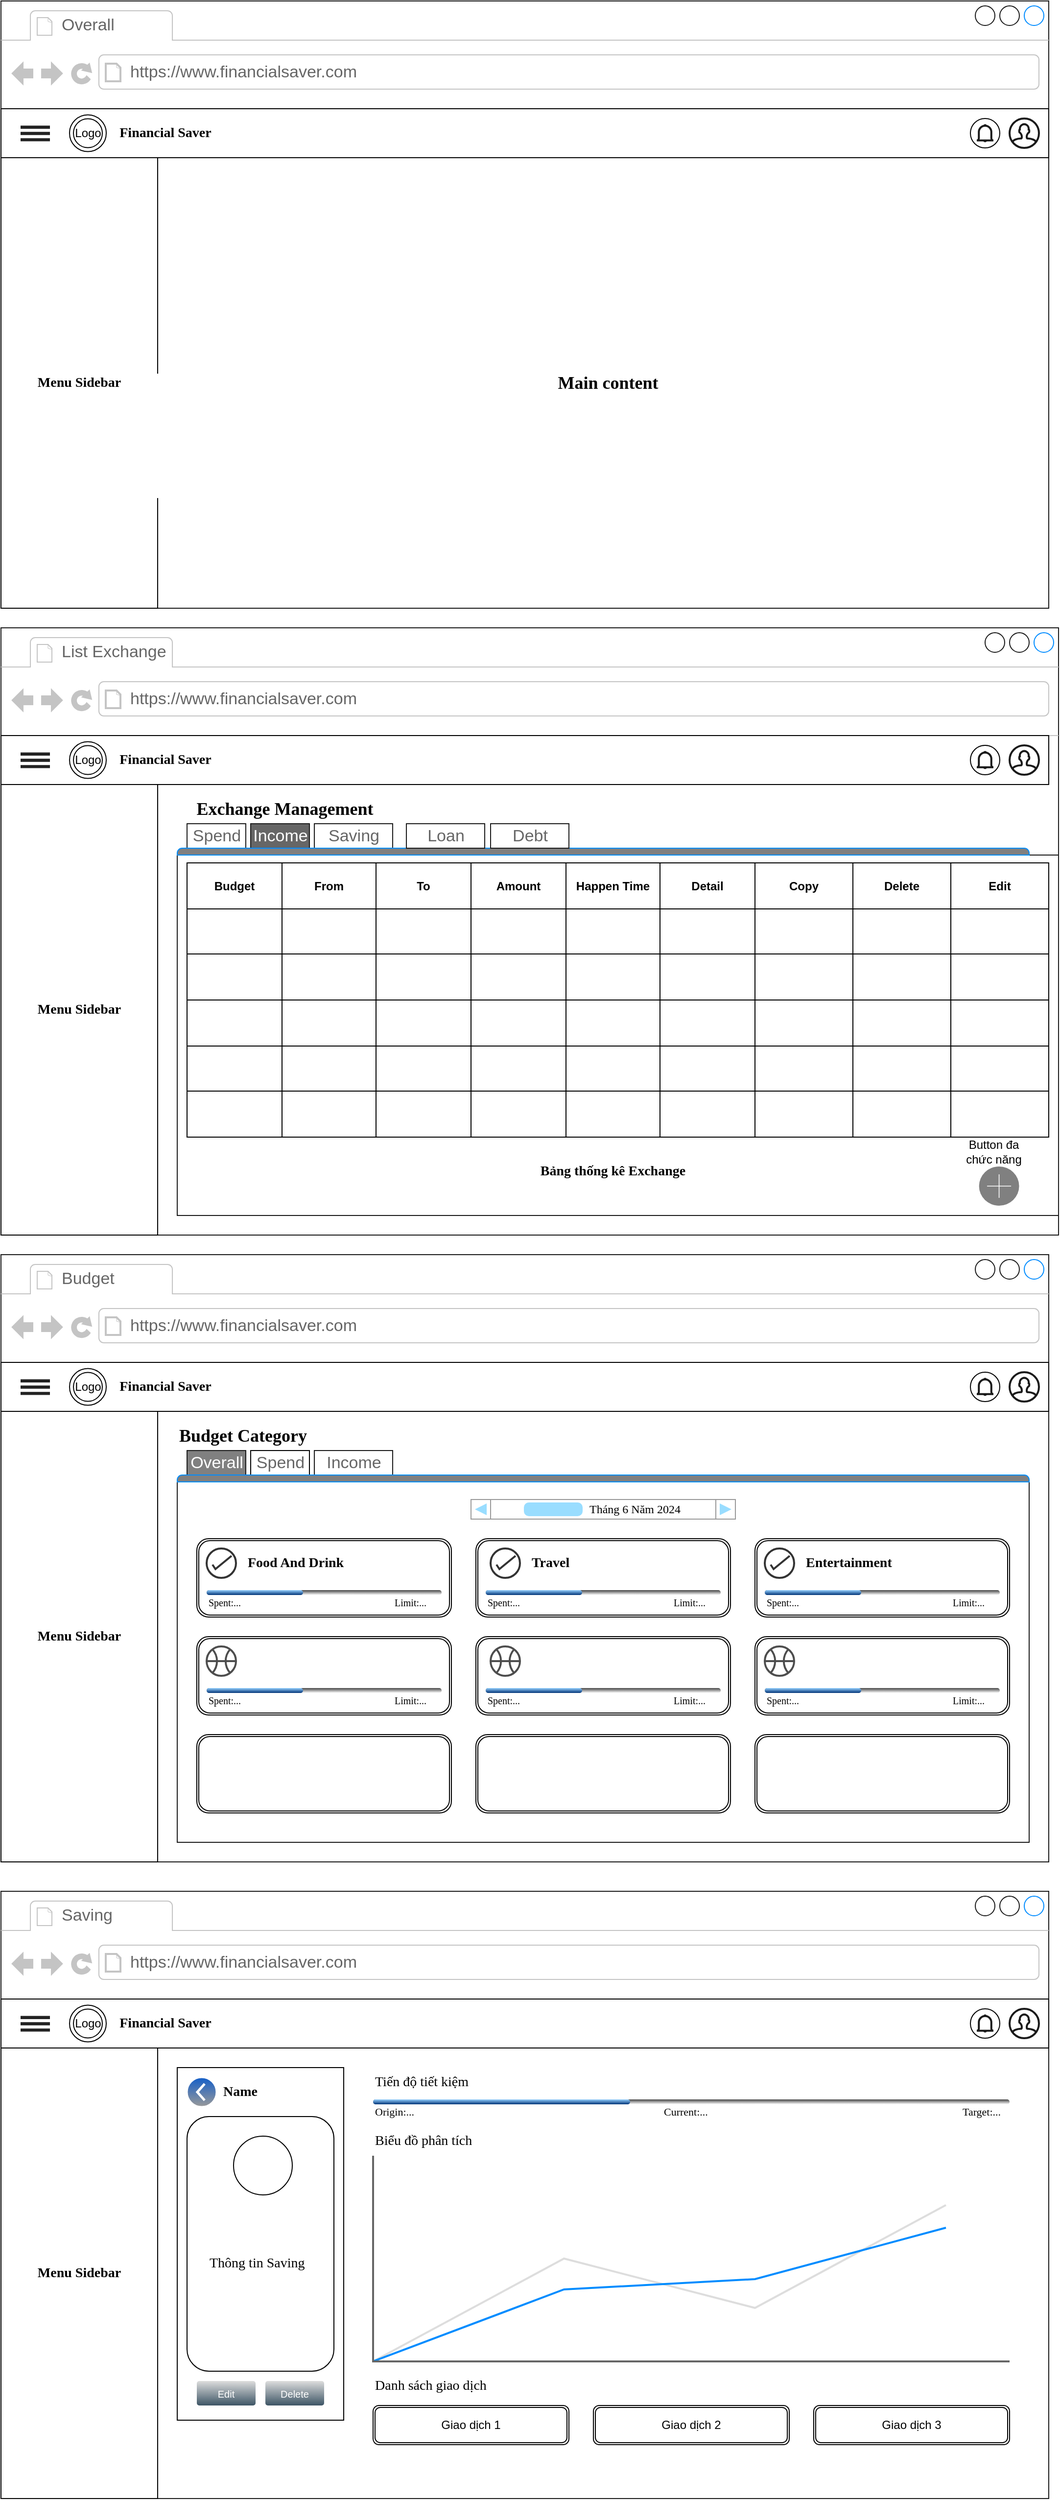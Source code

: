 <mxfile version="24.6.0" type="device">
  <diagram name="Trang-1" id="tHVMkoSW42PBoJkg_GBa">
    <mxGraphModel dx="2068" dy="892" grid="1" gridSize="10" guides="1" tooltips="1" connect="1" arrows="1" fold="1" page="1" pageScale="1" pageWidth="827" pageHeight="1169" math="0" shadow="0">
      <root>
        <mxCell id="0" />
        <mxCell id="1" parent="0" />
        <mxCell id="M-I3FPsPZdNOpzpNkjFR-1" value="" style="strokeWidth=1;shadow=0;dashed=0;align=center;html=1;shape=mxgraph.mockup.containers.browserWindow;rSize=0;strokeColor=#1A1A1A;strokeColor2=#008cff;strokeColor3=#c4c4c4;mainText=,;recursiveResize=0;" vertex="1" parent="1">
          <mxGeometry y="40" width="1070" height="620" as="geometry" />
        </mxCell>
        <mxCell id="M-I3FPsPZdNOpzpNkjFR-2" value="Overall" style="strokeWidth=1;shadow=0;dashed=0;align=center;html=1;shape=mxgraph.mockup.containers.anchor;fontSize=17;fontColor=#666666;align=left;whiteSpace=wrap;" vertex="1" parent="M-I3FPsPZdNOpzpNkjFR-1">
          <mxGeometry x="60" y="12" width="110" height="26" as="geometry" />
        </mxCell>
        <mxCell id="M-I3FPsPZdNOpzpNkjFR-3" value="https://www.financialsaver.com" style="strokeWidth=1;shadow=0;dashed=0;align=center;html=1;shape=mxgraph.mockup.containers.anchor;rSize=0;fontSize=17;fontColor=#666666;align=left;" vertex="1" parent="M-I3FPsPZdNOpzpNkjFR-1">
          <mxGeometry x="130" y="60" width="250" height="26" as="geometry" />
        </mxCell>
        <mxCell id="M-I3FPsPZdNOpzpNkjFR-4" value="" style="rounded=0;whiteSpace=wrap;html=1;" vertex="1" parent="M-I3FPsPZdNOpzpNkjFR-1">
          <mxGeometry y="110" width="1070" height="50" as="geometry" />
        </mxCell>
        <mxCell id="M-I3FPsPZdNOpzpNkjFR-6" value="&lt;font face=&quot;Tahoma&quot; style=&quot;font-size: 14px;&quot;&gt;&lt;b&gt;Menu Sidebar&lt;/b&gt;&lt;/font&gt;" style="rounded=0;whiteSpace=wrap;html=1;" vertex="1" parent="M-I3FPsPZdNOpzpNkjFR-1">
          <mxGeometry y="160" width="160" height="460" as="geometry" />
        </mxCell>
        <mxCell id="M-I3FPsPZdNOpzpNkjFR-10" value="" style="html=1;verticalLabelPosition=bottom;align=center;labelBackgroundColor=#ffffff;verticalAlign=top;strokeWidth=2;strokeColor=#1A1A1A;shadow=0;dashed=0;shape=mxgraph.ios7.icons.user;" vertex="1" parent="M-I3FPsPZdNOpzpNkjFR-1">
          <mxGeometry x="1030" y="120" width="30" height="30" as="geometry" />
        </mxCell>
        <mxCell id="M-I3FPsPZdNOpzpNkjFR-13" value="" style="ellipse;whiteSpace=wrap;html=1;aspect=fixed;" vertex="1" parent="M-I3FPsPZdNOpzpNkjFR-1">
          <mxGeometry x="990" y="120" width="30" height="30" as="geometry" />
        </mxCell>
        <mxCell id="M-I3FPsPZdNOpzpNkjFR-11" value="" style="html=1;verticalLabelPosition=bottom;align=center;labelBackgroundColor=#ffffff;verticalAlign=top;strokeWidth=2;strokeColor=#1A1A1A;shadow=0;dashed=0;shape=mxgraph.ios7.icons.bell;" vertex="1" parent="M-I3FPsPZdNOpzpNkjFR-1">
          <mxGeometry x="996.5" y="126.73" width="17" height="16.55" as="geometry" />
        </mxCell>
        <mxCell id="M-I3FPsPZdNOpzpNkjFR-24" value="&lt;font face=&quot;Tahoma&quot; style=&quot;font-size: 18px;&quot;&gt;&lt;b&gt;Main content&lt;/b&gt;&lt;/font&gt;" style="text;html=1;align=center;verticalAlign=middle;whiteSpace=wrap;rounded=0;" vertex="1" parent="M-I3FPsPZdNOpzpNkjFR-1">
          <mxGeometry x="550" y="375" width="140" height="30" as="geometry" />
        </mxCell>
        <mxCell id="M-I3FPsPZdNOpzpNkjFR-32" value="&lt;font face=&quot;Tahoma&quot; style=&quot;font-size: 14px;&quot;&gt;&lt;b&gt;Financial Saver&lt;/b&gt;&lt;/font&gt;" style="text;html=1;align=center;verticalAlign=middle;whiteSpace=wrap;rounded=0;" vertex="1" parent="M-I3FPsPZdNOpzpNkjFR-1">
          <mxGeometry x="107.5" y="120" width="120" height="30" as="geometry" />
        </mxCell>
        <mxCell id="M-I3FPsPZdNOpzpNkjFR-33" value="Logo" style="ellipse;shape=doubleEllipse;whiteSpace=wrap;html=1;aspect=fixed;" vertex="1" parent="M-I3FPsPZdNOpzpNkjFR-1">
          <mxGeometry x="70" y="116.25" width="37.5" height="37.5" as="geometry" />
        </mxCell>
        <mxCell id="M-I3FPsPZdNOpzpNkjFR-34" value="" style="html=1;verticalLabelPosition=bottom;labelBackgroundColor=#ffffff;verticalAlign=top;shadow=0;dashed=0;strokeWidth=2;shape=mxgraph.ios7.misc.options;fillColor=#222222;sketch=0;" vertex="1" parent="M-I3FPsPZdNOpzpNkjFR-1">
          <mxGeometry x="20" y="127.27" width="30" height="16" as="geometry" />
        </mxCell>
        <mxCell id="M-I3FPsPZdNOpzpNkjFR-14" value="" style="strokeWidth=1;shadow=0;dashed=0;align=center;html=1;shape=mxgraph.mockup.containers.browserWindow;rSize=0;strokeColor=#1A1A1A;strokeColor2=#008cff;strokeColor3=#c4c4c4;mainText=,;recursiveResize=0;" vertex="1" parent="1">
          <mxGeometry y="680" width="1080" height="620" as="geometry" />
        </mxCell>
        <mxCell id="M-I3FPsPZdNOpzpNkjFR-15" value="List Exchange" style="strokeWidth=1;shadow=0;dashed=0;align=center;html=1;shape=mxgraph.mockup.containers.anchor;fontSize=17;fontColor=#666666;align=left;whiteSpace=wrap;" vertex="1" parent="M-I3FPsPZdNOpzpNkjFR-14">
          <mxGeometry x="60" y="12" width="110" height="26" as="geometry" />
        </mxCell>
        <mxCell id="M-I3FPsPZdNOpzpNkjFR-16" value="https://www.financialsaver.com" style="strokeWidth=1;shadow=0;dashed=0;align=center;html=1;shape=mxgraph.mockup.containers.anchor;rSize=0;fontSize=17;fontColor=#666666;align=left;" vertex="1" parent="M-I3FPsPZdNOpzpNkjFR-14">
          <mxGeometry x="130" y="60" width="250" height="26" as="geometry" />
        </mxCell>
        <mxCell id="M-I3FPsPZdNOpzpNkjFR-17" value="" style="rounded=0;whiteSpace=wrap;html=1;" vertex="1" parent="M-I3FPsPZdNOpzpNkjFR-14">
          <mxGeometry y="110" width="1070" height="50" as="geometry" />
        </mxCell>
        <mxCell id="M-I3FPsPZdNOpzpNkjFR-18" value="&lt;font face=&quot;Tahoma&quot; style=&quot;font-size: 14px;&quot;&gt;&lt;b&gt;Menu Sidebar&lt;/b&gt;&lt;/font&gt;" style="rounded=0;whiteSpace=wrap;html=1;" vertex="1" parent="M-I3FPsPZdNOpzpNkjFR-14">
          <mxGeometry y="160" width="160" height="460" as="geometry" />
        </mxCell>
        <mxCell id="M-I3FPsPZdNOpzpNkjFR-19" value="&lt;font face=&quot;Tahoma&quot; style=&quot;font-size: 14px;&quot;&gt;&lt;b&gt;Financial Saver&lt;/b&gt;&lt;/font&gt;" style="text;html=1;align=center;verticalAlign=middle;whiteSpace=wrap;rounded=0;" vertex="1" parent="M-I3FPsPZdNOpzpNkjFR-14">
          <mxGeometry x="107.5" y="120.01" width="120" height="30" as="geometry" />
        </mxCell>
        <mxCell id="M-I3FPsPZdNOpzpNkjFR-20" value="Logo" style="ellipse;shape=doubleEllipse;whiteSpace=wrap;html=1;aspect=fixed;" vertex="1" parent="M-I3FPsPZdNOpzpNkjFR-14">
          <mxGeometry x="70" y="116.26" width="37.5" height="37.5" as="geometry" />
        </mxCell>
        <mxCell id="M-I3FPsPZdNOpzpNkjFR-21" value="" style="html=1;verticalLabelPosition=bottom;align=center;labelBackgroundColor=#ffffff;verticalAlign=top;strokeWidth=2;strokeColor=#1A1A1A;shadow=0;dashed=0;shape=mxgraph.ios7.icons.user;" vertex="1" parent="M-I3FPsPZdNOpzpNkjFR-14">
          <mxGeometry x="1030" y="120" width="30" height="30" as="geometry" />
        </mxCell>
        <mxCell id="M-I3FPsPZdNOpzpNkjFR-22" value="" style="ellipse;whiteSpace=wrap;html=1;aspect=fixed;" vertex="1" parent="M-I3FPsPZdNOpzpNkjFR-14">
          <mxGeometry x="990" y="120" width="30" height="30" as="geometry" />
        </mxCell>
        <mxCell id="M-I3FPsPZdNOpzpNkjFR-23" value="" style="html=1;verticalLabelPosition=bottom;align=center;labelBackgroundColor=#ffffff;verticalAlign=top;strokeWidth=2;strokeColor=#1A1A1A;shadow=0;dashed=0;shape=mxgraph.ios7.icons.bell;" vertex="1" parent="M-I3FPsPZdNOpzpNkjFR-14">
          <mxGeometry x="996.5" y="126.73" width="17" height="16.55" as="geometry" />
        </mxCell>
        <mxCell id="M-I3FPsPZdNOpzpNkjFR-26" value="" style="html=1;verticalLabelPosition=bottom;labelBackgroundColor=#ffffff;verticalAlign=top;shadow=0;dashed=0;strokeWidth=2;shape=mxgraph.ios7.misc.options;fillColor=#222222;sketch=0;" vertex="1" parent="M-I3FPsPZdNOpzpNkjFR-14">
          <mxGeometry x="20" y="127.28" width="30" height="16" as="geometry" />
        </mxCell>
        <mxCell id="M-I3FPsPZdNOpzpNkjFR-35" value="&lt;font face=&quot;Tahoma&quot;&gt;&lt;span style=&quot;font-size: 18px;&quot;&gt;&lt;b&gt;Exchange Management&lt;/b&gt;&lt;/span&gt;&lt;/font&gt;" style="text;html=1;align=center;verticalAlign=middle;whiteSpace=wrap;rounded=0;" vertex="1" parent="M-I3FPsPZdNOpzpNkjFR-14">
          <mxGeometry x="180" y="160" width="220" height="50" as="geometry" />
        </mxCell>
        <mxCell id="M-I3FPsPZdNOpzpNkjFR-36" value="" style="strokeWidth=1;shadow=0;dashed=0;align=center;html=1;shape=mxgraph.mockup.containers.marginRect2;rectMarginTop=32;strokeColor=#1A1A1A;gradientColor=none;whiteSpace=wrap;" vertex="1" parent="M-I3FPsPZdNOpzpNkjFR-14">
          <mxGeometry x="180" y="200" width="900" height="400" as="geometry" />
        </mxCell>
        <mxCell id="M-I3FPsPZdNOpzpNkjFR-37" value="Spend" style="strokeColor=inherit;fillColor=inherit;gradientColor=inherit;strokeWidth=1;shadow=0;dashed=0;align=center;html=1;shape=mxgraph.mockup.containers.rrect;rSize=0;fontSize=17;fontColor=#666666;gradientColor=none;" vertex="1" parent="M-I3FPsPZdNOpzpNkjFR-36">
          <mxGeometry width="60" height="25" relative="1" as="geometry">
            <mxPoint x="10" as="offset" />
          </mxGeometry>
        </mxCell>
        <mxCell id="M-I3FPsPZdNOpzpNkjFR-38" value="Income" style="strokeWidth=1;shadow=0;dashed=0;align=center;html=1;shape=mxgraph.mockup.containers.rrect;rSize=0;fontSize=17;fontColor=#ffffff;strokeColor=#1A1A1A;fillColor=#666666;" vertex="1" parent="M-I3FPsPZdNOpzpNkjFR-36">
          <mxGeometry width="60" height="25" relative="1" as="geometry">
            <mxPoint x="75" as="offset" />
          </mxGeometry>
        </mxCell>
        <mxCell id="M-I3FPsPZdNOpzpNkjFR-39" value="Saving" style="strokeColor=inherit;fillColor=inherit;gradientColor=inherit;strokeWidth=1;shadow=0;dashed=0;align=center;html=1;shape=mxgraph.mockup.containers.rrect;rSize=0;fontSize=17;fontColor=#666666;gradientColor=none;" vertex="1" parent="M-I3FPsPZdNOpzpNkjFR-36">
          <mxGeometry width="80" height="25" relative="1" as="geometry">
            <mxPoint x="140" as="offset" />
          </mxGeometry>
        </mxCell>
        <mxCell id="M-I3FPsPZdNOpzpNkjFR-40" value="" style="strokeWidth=1;shadow=0;dashed=0;align=center;html=1;shape=mxgraph.mockup.containers.topButton;rSize=5;strokeColor=#008cff;fillColor=#808080;gradientColor=none;resizeWidth=1;movable=0;deletable=1;" vertex="1" parent="M-I3FPsPZdNOpzpNkjFR-36">
          <mxGeometry width="870" height="7" relative="1" as="geometry">
            <mxPoint y="25" as="offset" />
          </mxGeometry>
        </mxCell>
        <mxCell id="M-I3FPsPZdNOpzpNkjFR-41" value="" style="html=1;verticalLabelPosition=bottom;labelBackgroundColor=#ffffff;verticalAlign=top;shadow=0;dashed=0;strokeWidth=2;shape=mxgraph.ios7.misc.add;fillColor=#808080;strokeColor=#ffffff;sketch=0;" vertex="1" parent="M-I3FPsPZdNOpzpNkjFR-36">
          <mxGeometry x="818.824" y="350" width="40.941" height="40" as="geometry" />
        </mxCell>
        <mxCell id="M-I3FPsPZdNOpzpNkjFR-42" value="&lt;font style=&quot;font-size: 12px;&quot;&gt;Button đa &lt;br&gt;chức năng&lt;/font&gt;" style="text;html=1;align=center;verticalAlign=middle;whiteSpace=wrap;rounded=0;" vertex="1" parent="M-I3FPsPZdNOpzpNkjFR-36">
          <mxGeometry x="798.353" y="320" width="71.647" height="30" as="geometry" />
        </mxCell>
        <mxCell id="M-I3FPsPZdNOpzpNkjFR-56" value="&lt;font face=&quot;Tahoma&quot; style=&quot;font-size: 14px;&quot;&gt;&lt;b&gt;Bảng thống kê Exchange&lt;/b&gt;&lt;/font&gt;" style="text;html=1;align=center;verticalAlign=middle;whiteSpace=wrap;rounded=0;" vertex="1" parent="M-I3FPsPZdNOpzpNkjFR-36">
          <mxGeometry x="352.882" y="340" width="184.235" height="30" as="geometry" />
        </mxCell>
        <mxCell id="M-I3FPsPZdNOpzpNkjFR-189" value="" style="childLayout=tableLayout;recursiveResize=0;shadow=0;fillColor=none;" vertex="1" parent="M-I3FPsPZdNOpzpNkjFR-36">
          <mxGeometry x="10" y="40" width="290" height="140" as="geometry" />
        </mxCell>
        <mxCell id="M-I3FPsPZdNOpzpNkjFR-190" value="" style="shape=tableRow;horizontal=0;startSize=0;swimlaneHead=0;swimlaneBody=0;top=0;left=0;bottom=0;right=0;dropTarget=0;collapsible=0;recursiveResize=0;expand=0;fontStyle=0;fillColor=none;strokeColor=inherit;" vertex="1" parent="M-I3FPsPZdNOpzpNkjFR-189">
          <mxGeometry width="290" height="47" as="geometry" />
        </mxCell>
        <mxCell id="M-I3FPsPZdNOpzpNkjFR-191" value="Budget" style="connectable=0;recursiveResize=0;strokeColor=inherit;fillColor=none;align=center;whiteSpace=wrap;html=1;fontStyle=1" vertex="1" parent="M-I3FPsPZdNOpzpNkjFR-190">
          <mxGeometry width="97" height="47" as="geometry">
            <mxRectangle width="97" height="47" as="alternateBounds" />
          </mxGeometry>
        </mxCell>
        <mxCell id="M-I3FPsPZdNOpzpNkjFR-192" value="From" style="connectable=0;recursiveResize=0;strokeColor=inherit;fillColor=none;align=center;whiteSpace=wrap;html=1;fontStyle=1" vertex="1" parent="M-I3FPsPZdNOpzpNkjFR-190">
          <mxGeometry x="97" width="96" height="47" as="geometry">
            <mxRectangle width="96" height="47" as="alternateBounds" />
          </mxGeometry>
        </mxCell>
        <mxCell id="M-I3FPsPZdNOpzpNkjFR-193" value="To" style="connectable=0;recursiveResize=0;strokeColor=inherit;fillColor=none;align=center;whiteSpace=wrap;html=1;fontStyle=1" vertex="1" parent="M-I3FPsPZdNOpzpNkjFR-190">
          <mxGeometry x="193" width="97" height="47" as="geometry">
            <mxRectangle width="97" height="47" as="alternateBounds" />
          </mxGeometry>
        </mxCell>
        <mxCell id="M-I3FPsPZdNOpzpNkjFR-194" style="shape=tableRow;horizontal=0;startSize=0;swimlaneHead=0;swimlaneBody=0;top=0;left=0;bottom=0;right=0;dropTarget=0;collapsible=0;recursiveResize=0;expand=0;fontStyle=0;fillColor=none;strokeColor=inherit;" vertex="1" parent="M-I3FPsPZdNOpzpNkjFR-189">
          <mxGeometry y="47" width="290" height="46" as="geometry" />
        </mxCell>
        <mxCell id="M-I3FPsPZdNOpzpNkjFR-195" value="" style="connectable=0;recursiveResize=0;strokeColor=inherit;fillColor=none;align=center;whiteSpace=wrap;html=1;" vertex="1" parent="M-I3FPsPZdNOpzpNkjFR-194">
          <mxGeometry width="97" height="46" as="geometry">
            <mxRectangle width="97" height="46" as="alternateBounds" />
          </mxGeometry>
        </mxCell>
        <mxCell id="M-I3FPsPZdNOpzpNkjFR-196" value="" style="connectable=0;recursiveResize=0;strokeColor=inherit;fillColor=none;align=center;whiteSpace=wrap;html=1;" vertex="1" parent="M-I3FPsPZdNOpzpNkjFR-194">
          <mxGeometry x="97" width="96" height="46" as="geometry">
            <mxRectangle width="96" height="46" as="alternateBounds" />
          </mxGeometry>
        </mxCell>
        <mxCell id="M-I3FPsPZdNOpzpNkjFR-197" value="" style="connectable=0;recursiveResize=0;strokeColor=inherit;fillColor=none;align=center;whiteSpace=wrap;html=1;" vertex="1" parent="M-I3FPsPZdNOpzpNkjFR-194">
          <mxGeometry x="193" width="97" height="46" as="geometry">
            <mxRectangle width="97" height="46" as="alternateBounds" />
          </mxGeometry>
        </mxCell>
        <mxCell id="M-I3FPsPZdNOpzpNkjFR-198" style="shape=tableRow;horizontal=0;startSize=0;swimlaneHead=0;swimlaneBody=0;top=0;left=0;bottom=0;right=0;dropTarget=0;collapsible=0;recursiveResize=0;expand=0;fontStyle=0;fillColor=none;strokeColor=inherit;" vertex="1" parent="M-I3FPsPZdNOpzpNkjFR-189">
          <mxGeometry y="93" width="290" height="47" as="geometry" />
        </mxCell>
        <mxCell id="M-I3FPsPZdNOpzpNkjFR-199" value="" style="connectable=0;recursiveResize=0;strokeColor=inherit;fillColor=none;align=center;whiteSpace=wrap;html=1;" vertex="1" parent="M-I3FPsPZdNOpzpNkjFR-198">
          <mxGeometry width="97" height="47" as="geometry">
            <mxRectangle width="97" height="47" as="alternateBounds" />
          </mxGeometry>
        </mxCell>
        <mxCell id="M-I3FPsPZdNOpzpNkjFR-200" value="" style="connectable=0;recursiveResize=0;strokeColor=inherit;fillColor=none;align=center;whiteSpace=wrap;html=1;" vertex="1" parent="M-I3FPsPZdNOpzpNkjFR-198">
          <mxGeometry x="97" width="96" height="47" as="geometry">
            <mxRectangle width="96" height="47" as="alternateBounds" />
          </mxGeometry>
        </mxCell>
        <mxCell id="M-I3FPsPZdNOpzpNkjFR-201" value="" style="connectable=0;recursiveResize=0;strokeColor=inherit;fillColor=none;align=center;whiteSpace=wrap;html=1;" vertex="1" parent="M-I3FPsPZdNOpzpNkjFR-198">
          <mxGeometry x="193" width="97" height="47" as="geometry">
            <mxRectangle width="97" height="47" as="alternateBounds" />
          </mxGeometry>
        </mxCell>
        <mxCell id="M-I3FPsPZdNOpzpNkjFR-202" value="" style="childLayout=tableLayout;recursiveResize=0;shadow=0;fillColor=none;" vertex="1" parent="M-I3FPsPZdNOpzpNkjFR-36">
          <mxGeometry x="300" y="40" width="290" height="140" as="geometry" />
        </mxCell>
        <mxCell id="M-I3FPsPZdNOpzpNkjFR-203" value="" style="shape=tableRow;horizontal=0;startSize=0;swimlaneHead=0;swimlaneBody=0;top=0;left=0;bottom=0;right=0;dropTarget=0;collapsible=0;recursiveResize=0;expand=0;fontStyle=0;fillColor=none;strokeColor=inherit;" vertex="1" parent="M-I3FPsPZdNOpzpNkjFR-202">
          <mxGeometry width="290" height="47" as="geometry" />
        </mxCell>
        <mxCell id="M-I3FPsPZdNOpzpNkjFR-204" value="Amount" style="connectable=0;recursiveResize=0;strokeColor=inherit;fillColor=none;align=center;whiteSpace=wrap;html=1;fontStyle=1" vertex="1" parent="M-I3FPsPZdNOpzpNkjFR-203">
          <mxGeometry width="97" height="47" as="geometry">
            <mxRectangle width="97" height="47" as="alternateBounds" />
          </mxGeometry>
        </mxCell>
        <mxCell id="M-I3FPsPZdNOpzpNkjFR-205" value="Happen Time" style="connectable=0;recursiveResize=0;strokeColor=inherit;fillColor=none;align=center;whiteSpace=wrap;html=1;fontStyle=1" vertex="1" parent="M-I3FPsPZdNOpzpNkjFR-203">
          <mxGeometry x="97" width="96" height="47" as="geometry">
            <mxRectangle width="96" height="47" as="alternateBounds" />
          </mxGeometry>
        </mxCell>
        <mxCell id="M-I3FPsPZdNOpzpNkjFR-206" value="Detail" style="connectable=0;recursiveResize=0;strokeColor=inherit;fillColor=none;align=center;whiteSpace=wrap;html=1;fontStyle=1" vertex="1" parent="M-I3FPsPZdNOpzpNkjFR-203">
          <mxGeometry x="193" width="97" height="47" as="geometry">
            <mxRectangle width="97" height="47" as="alternateBounds" />
          </mxGeometry>
        </mxCell>
        <mxCell id="M-I3FPsPZdNOpzpNkjFR-207" style="shape=tableRow;horizontal=0;startSize=0;swimlaneHead=0;swimlaneBody=0;top=0;left=0;bottom=0;right=0;dropTarget=0;collapsible=0;recursiveResize=0;expand=0;fontStyle=0;fillColor=none;strokeColor=inherit;" vertex="1" parent="M-I3FPsPZdNOpzpNkjFR-202">
          <mxGeometry y="47" width="290" height="46" as="geometry" />
        </mxCell>
        <mxCell id="M-I3FPsPZdNOpzpNkjFR-208" value="" style="connectable=0;recursiveResize=0;strokeColor=inherit;fillColor=none;align=center;whiteSpace=wrap;html=1;" vertex="1" parent="M-I3FPsPZdNOpzpNkjFR-207">
          <mxGeometry width="97" height="46" as="geometry">
            <mxRectangle width="97" height="46" as="alternateBounds" />
          </mxGeometry>
        </mxCell>
        <mxCell id="M-I3FPsPZdNOpzpNkjFR-209" value="" style="connectable=0;recursiveResize=0;strokeColor=inherit;fillColor=none;align=center;whiteSpace=wrap;html=1;" vertex="1" parent="M-I3FPsPZdNOpzpNkjFR-207">
          <mxGeometry x="97" width="96" height="46" as="geometry">
            <mxRectangle width="96" height="46" as="alternateBounds" />
          </mxGeometry>
        </mxCell>
        <mxCell id="M-I3FPsPZdNOpzpNkjFR-210" value="" style="connectable=0;recursiveResize=0;strokeColor=inherit;fillColor=none;align=center;whiteSpace=wrap;html=1;" vertex="1" parent="M-I3FPsPZdNOpzpNkjFR-207">
          <mxGeometry x="193" width="97" height="46" as="geometry">
            <mxRectangle width="97" height="46" as="alternateBounds" />
          </mxGeometry>
        </mxCell>
        <mxCell id="M-I3FPsPZdNOpzpNkjFR-211" style="shape=tableRow;horizontal=0;startSize=0;swimlaneHead=0;swimlaneBody=0;top=0;left=0;bottom=0;right=0;dropTarget=0;collapsible=0;recursiveResize=0;expand=0;fontStyle=0;fillColor=none;strokeColor=inherit;" vertex="1" parent="M-I3FPsPZdNOpzpNkjFR-202">
          <mxGeometry y="93" width="290" height="47" as="geometry" />
        </mxCell>
        <mxCell id="M-I3FPsPZdNOpzpNkjFR-212" value="" style="connectable=0;recursiveResize=0;strokeColor=inherit;fillColor=none;align=center;whiteSpace=wrap;html=1;" vertex="1" parent="M-I3FPsPZdNOpzpNkjFR-211">
          <mxGeometry width="97" height="47" as="geometry">
            <mxRectangle width="97" height="47" as="alternateBounds" />
          </mxGeometry>
        </mxCell>
        <mxCell id="M-I3FPsPZdNOpzpNkjFR-213" value="" style="connectable=0;recursiveResize=0;strokeColor=inherit;fillColor=none;align=center;whiteSpace=wrap;html=1;" vertex="1" parent="M-I3FPsPZdNOpzpNkjFR-211">
          <mxGeometry x="97" width="96" height="47" as="geometry">
            <mxRectangle width="96" height="47" as="alternateBounds" />
          </mxGeometry>
        </mxCell>
        <mxCell id="M-I3FPsPZdNOpzpNkjFR-214" value="" style="connectable=0;recursiveResize=0;strokeColor=inherit;fillColor=none;align=center;whiteSpace=wrap;html=1;" vertex="1" parent="M-I3FPsPZdNOpzpNkjFR-211">
          <mxGeometry x="193" width="97" height="47" as="geometry">
            <mxRectangle width="97" height="47" as="alternateBounds" />
          </mxGeometry>
        </mxCell>
        <mxCell id="M-I3FPsPZdNOpzpNkjFR-215" value="" style="childLayout=tableLayout;recursiveResize=0;shadow=0;fillColor=none;" vertex="1" parent="M-I3FPsPZdNOpzpNkjFR-36">
          <mxGeometry x="590" y="40" width="300" height="140" as="geometry" />
        </mxCell>
        <mxCell id="M-I3FPsPZdNOpzpNkjFR-216" value="" style="shape=tableRow;horizontal=0;startSize=0;swimlaneHead=0;swimlaneBody=0;top=0;left=0;bottom=0;right=0;dropTarget=0;collapsible=0;recursiveResize=0;expand=0;fontStyle=0;fillColor=none;strokeColor=inherit;" vertex="1" parent="M-I3FPsPZdNOpzpNkjFR-215">
          <mxGeometry width="300" height="47" as="geometry" />
        </mxCell>
        <mxCell id="M-I3FPsPZdNOpzpNkjFR-217" value="Copy" style="connectable=0;recursiveResize=0;strokeColor=inherit;fillColor=none;align=center;whiteSpace=wrap;html=1;fontStyle=1" vertex="1" parent="M-I3FPsPZdNOpzpNkjFR-216">
          <mxGeometry width="100" height="47" as="geometry">
            <mxRectangle width="100" height="47" as="alternateBounds" />
          </mxGeometry>
        </mxCell>
        <mxCell id="M-I3FPsPZdNOpzpNkjFR-218" value="Delete" style="connectable=0;recursiveResize=0;strokeColor=inherit;fillColor=none;align=center;whiteSpace=wrap;html=1;fontStyle=1" vertex="1" parent="M-I3FPsPZdNOpzpNkjFR-216">
          <mxGeometry x="100" width="100" height="47" as="geometry">
            <mxRectangle width="100" height="47" as="alternateBounds" />
          </mxGeometry>
        </mxCell>
        <mxCell id="M-I3FPsPZdNOpzpNkjFR-219" value="Edit" style="connectable=0;recursiveResize=0;strokeColor=inherit;fillColor=none;align=center;whiteSpace=wrap;html=1;fontStyle=1" vertex="1" parent="M-I3FPsPZdNOpzpNkjFR-216">
          <mxGeometry x="200" width="100" height="47" as="geometry">
            <mxRectangle width="100" height="47" as="alternateBounds" />
          </mxGeometry>
        </mxCell>
        <mxCell id="M-I3FPsPZdNOpzpNkjFR-220" style="shape=tableRow;horizontal=0;startSize=0;swimlaneHead=0;swimlaneBody=0;top=0;left=0;bottom=0;right=0;dropTarget=0;collapsible=0;recursiveResize=0;expand=0;fontStyle=0;fillColor=none;strokeColor=inherit;" vertex="1" parent="M-I3FPsPZdNOpzpNkjFR-215">
          <mxGeometry y="47" width="300" height="46" as="geometry" />
        </mxCell>
        <mxCell id="M-I3FPsPZdNOpzpNkjFR-221" value="" style="connectable=0;recursiveResize=0;strokeColor=inherit;fillColor=none;align=center;whiteSpace=wrap;html=1;" vertex="1" parent="M-I3FPsPZdNOpzpNkjFR-220">
          <mxGeometry width="100" height="46" as="geometry">
            <mxRectangle width="100" height="46" as="alternateBounds" />
          </mxGeometry>
        </mxCell>
        <mxCell id="M-I3FPsPZdNOpzpNkjFR-222" value="" style="connectable=0;recursiveResize=0;strokeColor=inherit;fillColor=none;align=center;whiteSpace=wrap;html=1;" vertex="1" parent="M-I3FPsPZdNOpzpNkjFR-220">
          <mxGeometry x="100" width="100" height="46" as="geometry">
            <mxRectangle width="100" height="46" as="alternateBounds" />
          </mxGeometry>
        </mxCell>
        <mxCell id="M-I3FPsPZdNOpzpNkjFR-223" value="" style="connectable=0;recursiveResize=0;strokeColor=inherit;fillColor=none;align=center;whiteSpace=wrap;html=1;" vertex="1" parent="M-I3FPsPZdNOpzpNkjFR-220">
          <mxGeometry x="200" width="100" height="46" as="geometry">
            <mxRectangle width="100" height="46" as="alternateBounds" />
          </mxGeometry>
        </mxCell>
        <mxCell id="M-I3FPsPZdNOpzpNkjFR-224" style="shape=tableRow;horizontal=0;startSize=0;swimlaneHead=0;swimlaneBody=0;top=0;left=0;bottom=0;right=0;dropTarget=0;collapsible=0;recursiveResize=0;expand=0;fontStyle=0;fillColor=none;strokeColor=inherit;" vertex="1" parent="M-I3FPsPZdNOpzpNkjFR-215">
          <mxGeometry y="93" width="300" height="47" as="geometry" />
        </mxCell>
        <mxCell id="M-I3FPsPZdNOpzpNkjFR-225" value="" style="connectable=0;recursiveResize=0;strokeColor=inherit;fillColor=none;align=center;whiteSpace=wrap;html=1;" vertex="1" parent="M-I3FPsPZdNOpzpNkjFR-224">
          <mxGeometry width="100" height="47" as="geometry">
            <mxRectangle width="100" height="47" as="alternateBounds" />
          </mxGeometry>
        </mxCell>
        <mxCell id="M-I3FPsPZdNOpzpNkjFR-226" value="" style="connectable=0;recursiveResize=0;strokeColor=inherit;fillColor=none;align=center;whiteSpace=wrap;html=1;" vertex="1" parent="M-I3FPsPZdNOpzpNkjFR-224">
          <mxGeometry x="100" width="100" height="47" as="geometry">
            <mxRectangle width="100" height="47" as="alternateBounds" />
          </mxGeometry>
        </mxCell>
        <mxCell id="M-I3FPsPZdNOpzpNkjFR-227" value="" style="connectable=0;recursiveResize=0;strokeColor=inherit;fillColor=none;align=center;whiteSpace=wrap;html=1;" vertex="1" parent="M-I3FPsPZdNOpzpNkjFR-224">
          <mxGeometry x="200" width="100" height="47" as="geometry">
            <mxRectangle width="100" height="47" as="alternateBounds" />
          </mxGeometry>
        </mxCell>
        <mxCell id="M-I3FPsPZdNOpzpNkjFR-228" value="" style="childLayout=tableLayout;recursiveResize=0;shadow=0;fillColor=none;" vertex="1" parent="M-I3FPsPZdNOpzpNkjFR-36">
          <mxGeometry x="10" y="180" width="290" height="140" as="geometry" />
        </mxCell>
        <mxCell id="M-I3FPsPZdNOpzpNkjFR-229" value="" style="shape=tableRow;horizontal=0;startSize=0;swimlaneHead=0;swimlaneBody=0;top=0;left=0;bottom=0;right=0;dropTarget=0;collapsible=0;recursiveResize=0;expand=0;fontStyle=0;fillColor=none;strokeColor=inherit;" vertex="1" parent="M-I3FPsPZdNOpzpNkjFR-228">
          <mxGeometry width="290" height="47" as="geometry" />
        </mxCell>
        <mxCell id="M-I3FPsPZdNOpzpNkjFR-230" value="" style="connectable=0;recursiveResize=0;strokeColor=inherit;fillColor=none;align=center;whiteSpace=wrap;html=1;fontStyle=1" vertex="1" parent="M-I3FPsPZdNOpzpNkjFR-229">
          <mxGeometry width="97" height="47" as="geometry">
            <mxRectangle width="97" height="47" as="alternateBounds" />
          </mxGeometry>
        </mxCell>
        <mxCell id="M-I3FPsPZdNOpzpNkjFR-231" value="" style="connectable=0;recursiveResize=0;strokeColor=inherit;fillColor=none;align=center;whiteSpace=wrap;html=1;fontStyle=1" vertex="1" parent="M-I3FPsPZdNOpzpNkjFR-229">
          <mxGeometry x="97" width="96" height="47" as="geometry">
            <mxRectangle width="96" height="47" as="alternateBounds" />
          </mxGeometry>
        </mxCell>
        <mxCell id="M-I3FPsPZdNOpzpNkjFR-232" value="" style="connectable=0;recursiveResize=0;strokeColor=inherit;fillColor=none;align=center;whiteSpace=wrap;html=1;fontStyle=1" vertex="1" parent="M-I3FPsPZdNOpzpNkjFR-229">
          <mxGeometry x="193" width="97" height="47" as="geometry">
            <mxRectangle width="97" height="47" as="alternateBounds" />
          </mxGeometry>
        </mxCell>
        <mxCell id="M-I3FPsPZdNOpzpNkjFR-233" style="shape=tableRow;horizontal=0;startSize=0;swimlaneHead=0;swimlaneBody=0;top=0;left=0;bottom=0;right=0;dropTarget=0;collapsible=0;recursiveResize=0;expand=0;fontStyle=0;fillColor=none;strokeColor=inherit;" vertex="1" parent="M-I3FPsPZdNOpzpNkjFR-228">
          <mxGeometry y="47" width="290" height="46" as="geometry" />
        </mxCell>
        <mxCell id="M-I3FPsPZdNOpzpNkjFR-234" value="" style="connectable=0;recursiveResize=0;strokeColor=inherit;fillColor=none;align=center;whiteSpace=wrap;html=1;" vertex="1" parent="M-I3FPsPZdNOpzpNkjFR-233">
          <mxGeometry width="97" height="46" as="geometry">
            <mxRectangle width="97" height="46" as="alternateBounds" />
          </mxGeometry>
        </mxCell>
        <mxCell id="M-I3FPsPZdNOpzpNkjFR-235" value="" style="connectable=0;recursiveResize=0;strokeColor=inherit;fillColor=none;align=center;whiteSpace=wrap;html=1;" vertex="1" parent="M-I3FPsPZdNOpzpNkjFR-233">
          <mxGeometry x="97" width="96" height="46" as="geometry">
            <mxRectangle width="96" height="46" as="alternateBounds" />
          </mxGeometry>
        </mxCell>
        <mxCell id="M-I3FPsPZdNOpzpNkjFR-236" value="" style="connectable=0;recursiveResize=0;strokeColor=inherit;fillColor=none;align=center;whiteSpace=wrap;html=1;" vertex="1" parent="M-I3FPsPZdNOpzpNkjFR-233">
          <mxGeometry x="193" width="97" height="46" as="geometry">
            <mxRectangle width="97" height="46" as="alternateBounds" />
          </mxGeometry>
        </mxCell>
        <mxCell id="M-I3FPsPZdNOpzpNkjFR-237" style="shape=tableRow;horizontal=0;startSize=0;swimlaneHead=0;swimlaneBody=0;top=0;left=0;bottom=0;right=0;dropTarget=0;collapsible=0;recursiveResize=0;expand=0;fontStyle=0;fillColor=none;strokeColor=inherit;" vertex="1" parent="M-I3FPsPZdNOpzpNkjFR-228">
          <mxGeometry y="93" width="290" height="47" as="geometry" />
        </mxCell>
        <mxCell id="M-I3FPsPZdNOpzpNkjFR-238" value="" style="connectable=0;recursiveResize=0;strokeColor=inherit;fillColor=none;align=center;whiteSpace=wrap;html=1;" vertex="1" parent="M-I3FPsPZdNOpzpNkjFR-237">
          <mxGeometry width="97" height="47" as="geometry">
            <mxRectangle width="97" height="47" as="alternateBounds" />
          </mxGeometry>
        </mxCell>
        <mxCell id="M-I3FPsPZdNOpzpNkjFR-239" value="" style="connectable=0;recursiveResize=0;strokeColor=inherit;fillColor=none;align=center;whiteSpace=wrap;html=1;" vertex="1" parent="M-I3FPsPZdNOpzpNkjFR-237">
          <mxGeometry x="97" width="96" height="47" as="geometry">
            <mxRectangle width="96" height="47" as="alternateBounds" />
          </mxGeometry>
        </mxCell>
        <mxCell id="M-I3FPsPZdNOpzpNkjFR-240" value="" style="connectable=0;recursiveResize=0;strokeColor=inherit;fillColor=none;align=center;whiteSpace=wrap;html=1;" vertex="1" parent="M-I3FPsPZdNOpzpNkjFR-237">
          <mxGeometry x="193" width="97" height="47" as="geometry">
            <mxRectangle width="97" height="47" as="alternateBounds" />
          </mxGeometry>
        </mxCell>
        <mxCell id="M-I3FPsPZdNOpzpNkjFR-241" value="" style="childLayout=tableLayout;recursiveResize=0;shadow=0;fillColor=none;" vertex="1" parent="M-I3FPsPZdNOpzpNkjFR-36">
          <mxGeometry x="300" y="180" width="290" height="140" as="geometry" />
        </mxCell>
        <mxCell id="M-I3FPsPZdNOpzpNkjFR-242" value="" style="shape=tableRow;horizontal=0;startSize=0;swimlaneHead=0;swimlaneBody=0;top=0;left=0;bottom=0;right=0;dropTarget=0;collapsible=0;recursiveResize=0;expand=0;fontStyle=0;fillColor=none;strokeColor=inherit;" vertex="1" parent="M-I3FPsPZdNOpzpNkjFR-241">
          <mxGeometry width="290" height="47" as="geometry" />
        </mxCell>
        <mxCell id="M-I3FPsPZdNOpzpNkjFR-243" value="" style="connectable=0;recursiveResize=0;strokeColor=inherit;fillColor=none;align=center;whiteSpace=wrap;html=1;fontStyle=1" vertex="1" parent="M-I3FPsPZdNOpzpNkjFR-242">
          <mxGeometry width="97" height="47" as="geometry">
            <mxRectangle width="97" height="47" as="alternateBounds" />
          </mxGeometry>
        </mxCell>
        <mxCell id="M-I3FPsPZdNOpzpNkjFR-244" value="" style="connectable=0;recursiveResize=0;strokeColor=inherit;fillColor=none;align=center;whiteSpace=wrap;html=1;fontStyle=1" vertex="1" parent="M-I3FPsPZdNOpzpNkjFR-242">
          <mxGeometry x="97" width="96" height="47" as="geometry">
            <mxRectangle width="96" height="47" as="alternateBounds" />
          </mxGeometry>
        </mxCell>
        <mxCell id="M-I3FPsPZdNOpzpNkjFR-245" value="" style="connectable=0;recursiveResize=0;strokeColor=inherit;fillColor=none;align=center;whiteSpace=wrap;html=1;fontStyle=1" vertex="1" parent="M-I3FPsPZdNOpzpNkjFR-242">
          <mxGeometry x="193" width="97" height="47" as="geometry">
            <mxRectangle width="97" height="47" as="alternateBounds" />
          </mxGeometry>
        </mxCell>
        <mxCell id="M-I3FPsPZdNOpzpNkjFR-246" style="shape=tableRow;horizontal=0;startSize=0;swimlaneHead=0;swimlaneBody=0;top=0;left=0;bottom=0;right=0;dropTarget=0;collapsible=0;recursiveResize=0;expand=0;fontStyle=0;fillColor=none;strokeColor=inherit;" vertex="1" parent="M-I3FPsPZdNOpzpNkjFR-241">
          <mxGeometry y="47" width="290" height="46" as="geometry" />
        </mxCell>
        <mxCell id="M-I3FPsPZdNOpzpNkjFR-247" value="" style="connectable=0;recursiveResize=0;strokeColor=inherit;fillColor=none;align=center;whiteSpace=wrap;html=1;" vertex="1" parent="M-I3FPsPZdNOpzpNkjFR-246">
          <mxGeometry width="97" height="46" as="geometry">
            <mxRectangle width="97" height="46" as="alternateBounds" />
          </mxGeometry>
        </mxCell>
        <mxCell id="M-I3FPsPZdNOpzpNkjFR-248" value="" style="connectable=0;recursiveResize=0;strokeColor=inherit;fillColor=none;align=center;whiteSpace=wrap;html=1;" vertex="1" parent="M-I3FPsPZdNOpzpNkjFR-246">
          <mxGeometry x="97" width="96" height="46" as="geometry">
            <mxRectangle width="96" height="46" as="alternateBounds" />
          </mxGeometry>
        </mxCell>
        <mxCell id="M-I3FPsPZdNOpzpNkjFR-249" value="" style="connectable=0;recursiveResize=0;strokeColor=inherit;fillColor=none;align=center;whiteSpace=wrap;html=1;" vertex="1" parent="M-I3FPsPZdNOpzpNkjFR-246">
          <mxGeometry x="193" width="97" height="46" as="geometry">
            <mxRectangle width="97" height="46" as="alternateBounds" />
          </mxGeometry>
        </mxCell>
        <mxCell id="M-I3FPsPZdNOpzpNkjFR-250" style="shape=tableRow;horizontal=0;startSize=0;swimlaneHead=0;swimlaneBody=0;top=0;left=0;bottom=0;right=0;dropTarget=0;collapsible=0;recursiveResize=0;expand=0;fontStyle=0;fillColor=none;strokeColor=inherit;" vertex="1" parent="M-I3FPsPZdNOpzpNkjFR-241">
          <mxGeometry y="93" width="290" height="47" as="geometry" />
        </mxCell>
        <mxCell id="M-I3FPsPZdNOpzpNkjFR-251" value="" style="connectable=0;recursiveResize=0;strokeColor=inherit;fillColor=none;align=center;whiteSpace=wrap;html=1;" vertex="1" parent="M-I3FPsPZdNOpzpNkjFR-250">
          <mxGeometry width="97" height="47" as="geometry">
            <mxRectangle width="97" height="47" as="alternateBounds" />
          </mxGeometry>
        </mxCell>
        <mxCell id="M-I3FPsPZdNOpzpNkjFR-252" value="" style="connectable=0;recursiveResize=0;strokeColor=inherit;fillColor=none;align=center;whiteSpace=wrap;html=1;" vertex="1" parent="M-I3FPsPZdNOpzpNkjFR-250">
          <mxGeometry x="97" width="96" height="47" as="geometry">
            <mxRectangle width="96" height="47" as="alternateBounds" />
          </mxGeometry>
        </mxCell>
        <mxCell id="M-I3FPsPZdNOpzpNkjFR-253" value="" style="connectable=0;recursiveResize=0;strokeColor=inherit;fillColor=none;align=center;whiteSpace=wrap;html=1;" vertex="1" parent="M-I3FPsPZdNOpzpNkjFR-250">
          <mxGeometry x="193" width="97" height="47" as="geometry">
            <mxRectangle width="97" height="47" as="alternateBounds" />
          </mxGeometry>
        </mxCell>
        <mxCell id="M-I3FPsPZdNOpzpNkjFR-254" value="" style="childLayout=tableLayout;recursiveResize=0;shadow=0;fillColor=none;" vertex="1" parent="M-I3FPsPZdNOpzpNkjFR-36">
          <mxGeometry x="590" y="180" width="300" height="140" as="geometry" />
        </mxCell>
        <mxCell id="M-I3FPsPZdNOpzpNkjFR-255" value="" style="shape=tableRow;horizontal=0;startSize=0;swimlaneHead=0;swimlaneBody=0;top=0;left=0;bottom=0;right=0;dropTarget=0;collapsible=0;recursiveResize=0;expand=0;fontStyle=0;fillColor=none;strokeColor=inherit;" vertex="1" parent="M-I3FPsPZdNOpzpNkjFR-254">
          <mxGeometry width="300" height="47" as="geometry" />
        </mxCell>
        <mxCell id="M-I3FPsPZdNOpzpNkjFR-256" value="" style="connectable=0;recursiveResize=0;strokeColor=inherit;fillColor=none;align=center;whiteSpace=wrap;html=1;fontStyle=1" vertex="1" parent="M-I3FPsPZdNOpzpNkjFR-255">
          <mxGeometry width="100" height="47" as="geometry">
            <mxRectangle width="100" height="47" as="alternateBounds" />
          </mxGeometry>
        </mxCell>
        <mxCell id="M-I3FPsPZdNOpzpNkjFR-257" value="" style="connectable=0;recursiveResize=0;strokeColor=inherit;fillColor=none;align=center;whiteSpace=wrap;html=1;fontStyle=1" vertex="1" parent="M-I3FPsPZdNOpzpNkjFR-255">
          <mxGeometry x="100" width="100" height="47" as="geometry">
            <mxRectangle width="100" height="47" as="alternateBounds" />
          </mxGeometry>
        </mxCell>
        <mxCell id="M-I3FPsPZdNOpzpNkjFR-258" value="" style="connectable=0;recursiveResize=0;strokeColor=inherit;fillColor=none;align=center;whiteSpace=wrap;html=1;fontStyle=1" vertex="1" parent="M-I3FPsPZdNOpzpNkjFR-255">
          <mxGeometry x="200" width="100" height="47" as="geometry">
            <mxRectangle width="100" height="47" as="alternateBounds" />
          </mxGeometry>
        </mxCell>
        <mxCell id="M-I3FPsPZdNOpzpNkjFR-259" style="shape=tableRow;horizontal=0;startSize=0;swimlaneHead=0;swimlaneBody=0;top=0;left=0;bottom=0;right=0;dropTarget=0;collapsible=0;recursiveResize=0;expand=0;fontStyle=0;fillColor=none;strokeColor=inherit;" vertex="1" parent="M-I3FPsPZdNOpzpNkjFR-254">
          <mxGeometry y="47" width="300" height="46" as="geometry" />
        </mxCell>
        <mxCell id="M-I3FPsPZdNOpzpNkjFR-260" value="" style="connectable=0;recursiveResize=0;strokeColor=inherit;fillColor=none;align=center;whiteSpace=wrap;html=1;" vertex="1" parent="M-I3FPsPZdNOpzpNkjFR-259">
          <mxGeometry width="100" height="46" as="geometry">
            <mxRectangle width="100" height="46" as="alternateBounds" />
          </mxGeometry>
        </mxCell>
        <mxCell id="M-I3FPsPZdNOpzpNkjFR-261" value="" style="connectable=0;recursiveResize=0;strokeColor=inherit;fillColor=none;align=center;whiteSpace=wrap;html=1;" vertex="1" parent="M-I3FPsPZdNOpzpNkjFR-259">
          <mxGeometry x="100" width="100" height="46" as="geometry">
            <mxRectangle width="100" height="46" as="alternateBounds" />
          </mxGeometry>
        </mxCell>
        <mxCell id="M-I3FPsPZdNOpzpNkjFR-262" value="" style="connectable=0;recursiveResize=0;strokeColor=inherit;fillColor=none;align=center;whiteSpace=wrap;html=1;" vertex="1" parent="M-I3FPsPZdNOpzpNkjFR-259">
          <mxGeometry x="200" width="100" height="46" as="geometry">
            <mxRectangle width="100" height="46" as="alternateBounds" />
          </mxGeometry>
        </mxCell>
        <mxCell id="M-I3FPsPZdNOpzpNkjFR-263" style="shape=tableRow;horizontal=0;startSize=0;swimlaneHead=0;swimlaneBody=0;top=0;left=0;bottom=0;right=0;dropTarget=0;collapsible=0;recursiveResize=0;expand=0;fontStyle=0;fillColor=none;strokeColor=inherit;" vertex="1" parent="M-I3FPsPZdNOpzpNkjFR-254">
          <mxGeometry y="93" width="300" height="47" as="geometry" />
        </mxCell>
        <mxCell id="M-I3FPsPZdNOpzpNkjFR-264" value="" style="connectable=0;recursiveResize=0;strokeColor=inherit;fillColor=none;align=center;whiteSpace=wrap;html=1;" vertex="1" parent="M-I3FPsPZdNOpzpNkjFR-263">
          <mxGeometry width="100" height="47" as="geometry">
            <mxRectangle width="100" height="47" as="alternateBounds" />
          </mxGeometry>
        </mxCell>
        <mxCell id="M-I3FPsPZdNOpzpNkjFR-265" value="" style="connectable=0;recursiveResize=0;strokeColor=inherit;fillColor=none;align=center;whiteSpace=wrap;html=1;" vertex="1" parent="M-I3FPsPZdNOpzpNkjFR-263">
          <mxGeometry x="100" width="100" height="47" as="geometry">
            <mxRectangle width="100" height="47" as="alternateBounds" />
          </mxGeometry>
        </mxCell>
        <mxCell id="M-I3FPsPZdNOpzpNkjFR-266" value="" style="connectable=0;recursiveResize=0;strokeColor=inherit;fillColor=none;align=center;whiteSpace=wrap;html=1;" vertex="1" parent="M-I3FPsPZdNOpzpNkjFR-263">
          <mxGeometry x="200" width="100" height="47" as="geometry">
            <mxRectangle width="100" height="47" as="alternateBounds" />
          </mxGeometry>
        </mxCell>
        <mxCell id="M-I3FPsPZdNOpzpNkjFR-43" value="Loan" style="strokeColor=inherit;fillColor=inherit;gradientColor=inherit;strokeWidth=1;shadow=0;dashed=0;align=center;html=1;shape=mxgraph.mockup.containers.rrect;rSize=0;fontSize=17;fontColor=#666666;gradientColor=none;" vertex="1" parent="M-I3FPsPZdNOpzpNkjFR-14">
          <mxGeometry x="414" y="200" width="80" height="25" as="geometry" />
        </mxCell>
        <mxCell id="M-I3FPsPZdNOpzpNkjFR-44" value="Debt" style="strokeColor=inherit;fillColor=inherit;gradientColor=inherit;strokeWidth=1;shadow=0;dashed=0;align=center;html=1;shape=mxgraph.mockup.containers.rrect;rSize=0;fontSize=17;fontColor=#666666;gradientColor=none;" vertex="1" parent="M-I3FPsPZdNOpzpNkjFR-14">
          <mxGeometry x="500" y="200" width="80" height="25" as="geometry" />
        </mxCell>
        <mxCell id="M-I3FPsPZdNOpzpNkjFR-57" value="" style="strokeWidth=1;shadow=0;dashed=0;align=center;html=1;shape=mxgraph.mockup.containers.browserWindow;rSize=0;strokeColor=#1A1A1A;strokeColor2=#008cff;strokeColor3=#c4c4c4;mainText=,;recursiveResize=0;" vertex="1" parent="1">
          <mxGeometry y="1320" width="1070" height="620" as="geometry" />
        </mxCell>
        <mxCell id="M-I3FPsPZdNOpzpNkjFR-58" value="Budget" style="strokeWidth=1;shadow=0;dashed=0;align=center;html=1;shape=mxgraph.mockup.containers.anchor;fontSize=17;fontColor=#666666;align=left;whiteSpace=wrap;" vertex="1" parent="M-I3FPsPZdNOpzpNkjFR-57">
          <mxGeometry x="60" y="12" width="110" height="26" as="geometry" />
        </mxCell>
        <mxCell id="M-I3FPsPZdNOpzpNkjFR-59" value="https://www.financialsaver.com" style="strokeWidth=1;shadow=0;dashed=0;align=center;html=1;shape=mxgraph.mockup.containers.anchor;rSize=0;fontSize=17;fontColor=#666666;align=left;" vertex="1" parent="M-I3FPsPZdNOpzpNkjFR-57">
          <mxGeometry x="130" y="60" width="250" height="26" as="geometry" />
        </mxCell>
        <mxCell id="M-I3FPsPZdNOpzpNkjFR-60" value="" style="rounded=0;whiteSpace=wrap;html=1;" vertex="1" parent="M-I3FPsPZdNOpzpNkjFR-57">
          <mxGeometry y="110" width="1070" height="50" as="geometry" />
        </mxCell>
        <mxCell id="M-I3FPsPZdNOpzpNkjFR-61" value="&lt;font face=&quot;Tahoma&quot; style=&quot;font-size: 14px;&quot;&gt;&lt;b&gt;Menu Sidebar&lt;/b&gt;&lt;/font&gt;" style="rounded=0;whiteSpace=wrap;html=1;" vertex="1" parent="M-I3FPsPZdNOpzpNkjFR-57">
          <mxGeometry y="160" width="160" height="460" as="geometry" />
        </mxCell>
        <mxCell id="M-I3FPsPZdNOpzpNkjFR-62" value="" style="html=1;verticalLabelPosition=bottom;align=center;labelBackgroundColor=#ffffff;verticalAlign=top;strokeWidth=2;strokeColor=#1A1A1A;shadow=0;dashed=0;shape=mxgraph.ios7.icons.user;" vertex="1" parent="M-I3FPsPZdNOpzpNkjFR-57">
          <mxGeometry x="1030" y="120" width="30" height="30" as="geometry" />
        </mxCell>
        <mxCell id="M-I3FPsPZdNOpzpNkjFR-63" value="" style="ellipse;whiteSpace=wrap;html=1;aspect=fixed;" vertex="1" parent="M-I3FPsPZdNOpzpNkjFR-57">
          <mxGeometry x="990" y="120" width="30" height="30" as="geometry" />
        </mxCell>
        <mxCell id="M-I3FPsPZdNOpzpNkjFR-64" value="" style="html=1;verticalLabelPosition=bottom;align=center;labelBackgroundColor=#ffffff;verticalAlign=top;strokeWidth=2;strokeColor=#1A1A1A;shadow=0;dashed=0;shape=mxgraph.ios7.icons.bell;" vertex="1" parent="M-I3FPsPZdNOpzpNkjFR-57">
          <mxGeometry x="996.5" y="126.73" width="17" height="16.55" as="geometry" />
        </mxCell>
        <mxCell id="M-I3FPsPZdNOpzpNkjFR-66" value="&lt;font face=&quot;Tahoma&quot; style=&quot;font-size: 14px;&quot;&gt;&lt;b&gt;Financial Saver&lt;/b&gt;&lt;/font&gt;" style="text;html=1;align=center;verticalAlign=middle;whiteSpace=wrap;rounded=0;" vertex="1" parent="M-I3FPsPZdNOpzpNkjFR-57">
          <mxGeometry x="107.5" y="120" width="120" height="30" as="geometry" />
        </mxCell>
        <mxCell id="M-I3FPsPZdNOpzpNkjFR-67" value="Logo" style="ellipse;shape=doubleEllipse;whiteSpace=wrap;html=1;aspect=fixed;" vertex="1" parent="M-I3FPsPZdNOpzpNkjFR-57">
          <mxGeometry x="70" y="116.25" width="37.5" height="37.5" as="geometry" />
        </mxCell>
        <mxCell id="M-I3FPsPZdNOpzpNkjFR-68" value="" style="html=1;verticalLabelPosition=bottom;labelBackgroundColor=#ffffff;verticalAlign=top;shadow=0;dashed=0;strokeWidth=2;shape=mxgraph.ios7.misc.options;fillColor=#222222;sketch=0;" vertex="1" parent="M-I3FPsPZdNOpzpNkjFR-57">
          <mxGeometry x="20" y="127.27" width="30" height="16" as="geometry" />
        </mxCell>
        <mxCell id="M-I3FPsPZdNOpzpNkjFR-69" value="" style="strokeWidth=1;shadow=0;dashed=0;align=center;html=1;shape=mxgraph.mockup.containers.marginRect2;rectMarginTop=32;strokeColor=#1A1A1A;gradientColor=none;whiteSpace=wrap;" vertex="1" parent="M-I3FPsPZdNOpzpNkjFR-57">
          <mxGeometry x="180" y="200" width="870" height="400" as="geometry" />
        </mxCell>
        <mxCell id="M-I3FPsPZdNOpzpNkjFR-70" value="&lt;font color=&quot;#ffffff&quot;&gt;Overall&lt;/font&gt;" style="strokeColor=inherit;fillColor=#808080;gradientColor=inherit;strokeWidth=1;shadow=0;dashed=0;align=center;html=1;shape=mxgraph.mockup.containers.rrect;rSize=0;fontSize=17;fontColor=#666666;gradientColor=none;" vertex="1" parent="M-I3FPsPZdNOpzpNkjFR-69">
          <mxGeometry width="60" height="25" relative="1" as="geometry">
            <mxPoint x="10" as="offset" />
          </mxGeometry>
        </mxCell>
        <mxCell id="M-I3FPsPZdNOpzpNkjFR-71" value="&lt;span style=&quot;background-color: rgb(255, 255, 255);&quot;&gt;&lt;font color=&quot;#666666&quot;&gt;Spend&lt;/font&gt;&lt;/span&gt;" style="strokeWidth=1;shadow=0;dashed=0;align=center;html=1;shape=mxgraph.mockup.containers.rrect;rSize=0;fontSize=17;fontColor=#ffffff;strokeColor=#000000;fillColor=#FFFFFF;" vertex="1" parent="M-I3FPsPZdNOpzpNkjFR-69">
          <mxGeometry width="60" height="25" relative="1" as="geometry">
            <mxPoint x="75" as="offset" />
          </mxGeometry>
        </mxCell>
        <mxCell id="M-I3FPsPZdNOpzpNkjFR-72" value="Income" style="strokeColor=inherit;fillColor=inherit;gradientColor=inherit;strokeWidth=1;shadow=0;dashed=0;align=center;html=1;shape=mxgraph.mockup.containers.rrect;rSize=0;fontSize=17;fontColor=#666666;gradientColor=none;" vertex="1" parent="M-I3FPsPZdNOpzpNkjFR-69">
          <mxGeometry width="80" height="25" relative="1" as="geometry">
            <mxPoint x="140" as="offset" />
          </mxGeometry>
        </mxCell>
        <mxCell id="M-I3FPsPZdNOpzpNkjFR-73" value="" style="strokeWidth=1;shadow=0;dashed=0;align=center;html=1;shape=mxgraph.mockup.containers.topButton;rSize=5;strokeColor=#008cff;fillColor=#808080;gradientColor=none;resizeWidth=1;movable=0;deletable=1;" vertex="1" parent="M-I3FPsPZdNOpzpNkjFR-69">
          <mxGeometry width="870.0" height="7" relative="1" as="geometry">
            <mxPoint y="25" as="offset" />
          </mxGeometry>
        </mxCell>
        <mxCell id="M-I3FPsPZdNOpzpNkjFR-80" value="" style="verticalLabelPosition=bottom;shadow=0;dashed=0;align=center;html=1;verticalAlign=top;strokeWidth=1;shape=mxgraph.mockup.navigation.scrollBar;strokeColor=#999999;barPos=20;fillColor2=#99ddff;strokeColor2=none;" vertex="1" parent="M-I3FPsPZdNOpzpNkjFR-69">
          <mxGeometry x="300" y="50" width="270" height="20" as="geometry" />
        </mxCell>
        <mxCell id="M-I3FPsPZdNOpzpNkjFR-81" value="&lt;font style=&quot;font-size: 12px;&quot; face=&quot;Tahoma&quot;&gt;&lt;span style=&quot;font-weight: normal;&quot;&gt;Tháng 6 Năm 2024&lt;/span&gt;&lt;/font&gt;" style="text;html=1;align=center;verticalAlign=middle;whiteSpace=wrap;rounded=0;fontStyle=1" vertex="1" parent="M-I3FPsPZdNOpzpNkjFR-69">
          <mxGeometry x="400" y="45" width="135" height="30" as="geometry" />
        </mxCell>
        <mxCell id="M-I3FPsPZdNOpzpNkjFR-82" value="" style="shape=ext;double=1;rounded=1;whiteSpace=wrap;html=1;" vertex="1" parent="M-I3FPsPZdNOpzpNkjFR-69">
          <mxGeometry x="20" y="90" width="260" height="80" as="geometry" />
        </mxCell>
        <mxCell id="M-I3FPsPZdNOpzpNkjFR-83" value="" style="shape=ext;double=1;rounded=1;whiteSpace=wrap;html=1;" vertex="1" parent="M-I3FPsPZdNOpzpNkjFR-69">
          <mxGeometry x="305" y="90" width="260" height="80" as="geometry" />
        </mxCell>
        <mxCell id="M-I3FPsPZdNOpzpNkjFR-84" value="" style="shape=ext;double=1;rounded=1;whiteSpace=wrap;html=1;" vertex="1" parent="M-I3FPsPZdNOpzpNkjFR-69">
          <mxGeometry x="590" y="90" width="260" height="80" as="geometry" />
        </mxCell>
        <mxCell id="M-I3FPsPZdNOpzpNkjFR-85" value="" style="shape=ext;double=1;rounded=1;whiteSpace=wrap;html=1;" vertex="1" parent="M-I3FPsPZdNOpzpNkjFR-69">
          <mxGeometry x="20" y="190" width="260" height="80" as="geometry" />
        </mxCell>
        <mxCell id="M-I3FPsPZdNOpzpNkjFR-86" value="" style="shape=ext;double=1;rounded=1;whiteSpace=wrap;html=1;" vertex="1" parent="M-I3FPsPZdNOpzpNkjFR-69">
          <mxGeometry x="305" y="190" width="260" height="80" as="geometry" />
        </mxCell>
        <mxCell id="M-I3FPsPZdNOpzpNkjFR-87" value="" style="shape=ext;double=1;rounded=1;whiteSpace=wrap;html=1;" vertex="1" parent="M-I3FPsPZdNOpzpNkjFR-69">
          <mxGeometry x="590" y="190" width="260" height="80" as="geometry" />
        </mxCell>
        <mxCell id="M-I3FPsPZdNOpzpNkjFR-88" value="" style="shape=ext;double=1;rounded=1;whiteSpace=wrap;html=1;" vertex="1" parent="M-I3FPsPZdNOpzpNkjFR-69">
          <mxGeometry x="20" y="290" width="260" height="80" as="geometry" />
        </mxCell>
        <mxCell id="M-I3FPsPZdNOpzpNkjFR-89" value="" style="shape=ext;double=1;rounded=1;whiteSpace=wrap;html=1;" vertex="1" parent="M-I3FPsPZdNOpzpNkjFR-69">
          <mxGeometry x="305" y="290" width="260" height="80" as="geometry" />
        </mxCell>
        <mxCell id="M-I3FPsPZdNOpzpNkjFR-90" value="" style="shape=ext;double=1;rounded=1;whiteSpace=wrap;html=1;" vertex="1" parent="M-I3FPsPZdNOpzpNkjFR-69">
          <mxGeometry x="590" y="290" width="260" height="80" as="geometry" />
        </mxCell>
        <mxCell id="M-I3FPsPZdNOpzpNkjFR-91" value="" style="html=1;verticalLabelPosition=bottom;align=center;labelBackgroundColor=#ffffff;verticalAlign=top;strokeWidth=2;strokeColor=#333333;shadow=0;dashed=0;shape=mxgraph.ios7.icons.select;" vertex="1" parent="M-I3FPsPZdNOpzpNkjFR-69">
          <mxGeometry x="30" y="100" width="30" height="30" as="geometry" />
        </mxCell>
        <mxCell id="M-I3FPsPZdNOpzpNkjFR-92" value="" style="html=1;verticalLabelPosition=bottom;align=center;labelBackgroundColor=#ffffff;verticalAlign=top;strokeWidth=2;strokeColor=#333333;shadow=0;dashed=0;shape=mxgraph.ios7.icons.select;" vertex="1" parent="M-I3FPsPZdNOpzpNkjFR-69">
          <mxGeometry x="320" y="100" width="30" height="30" as="geometry" />
        </mxCell>
        <mxCell id="M-I3FPsPZdNOpzpNkjFR-93" value="" style="html=1;verticalLabelPosition=bottom;align=center;labelBackgroundColor=#ffffff;verticalAlign=top;strokeWidth=2;strokeColor=#333333;shadow=0;dashed=0;shape=mxgraph.ios7.icons.select;" vertex="1" parent="M-I3FPsPZdNOpzpNkjFR-69">
          <mxGeometry x="600" y="100" width="30" height="30" as="geometry" />
        </mxCell>
        <mxCell id="M-I3FPsPZdNOpzpNkjFR-95" value="" style="html=1;verticalLabelPosition=bottom;align=center;labelBackgroundColor=#ffffff;verticalAlign=top;strokeWidth=2;strokeColor=#4D4D4D;shadow=0;dashed=0;shape=mxgraph.ios7.icons.basketball;" vertex="1" parent="M-I3FPsPZdNOpzpNkjFR-69">
          <mxGeometry x="30" y="200" width="30" height="30" as="geometry" />
        </mxCell>
        <mxCell id="M-I3FPsPZdNOpzpNkjFR-96" value="" style="html=1;verticalLabelPosition=bottom;align=center;labelBackgroundColor=#ffffff;verticalAlign=top;strokeWidth=2;strokeColor=#4D4D4D;shadow=0;dashed=0;shape=mxgraph.ios7.icons.basketball;" vertex="1" parent="M-I3FPsPZdNOpzpNkjFR-69">
          <mxGeometry x="320" y="200" width="30" height="30" as="geometry" />
        </mxCell>
        <mxCell id="M-I3FPsPZdNOpzpNkjFR-97" value="" style="html=1;verticalLabelPosition=bottom;align=center;labelBackgroundColor=#ffffff;verticalAlign=top;strokeWidth=2;strokeColor=#4D4D4D;shadow=0;dashed=0;shape=mxgraph.ios7.icons.basketball;" vertex="1" parent="M-I3FPsPZdNOpzpNkjFR-69">
          <mxGeometry x="600" y="200" width="30" height="30" as="geometry" />
        </mxCell>
        <mxCell id="M-I3FPsPZdNOpzpNkjFR-98" value="&lt;font style=&quot;font-size: 14px;&quot; face=&quot;Tahoma&quot;&gt;&lt;b style=&quot;&quot;&gt;Food And Drink&lt;/b&gt;&lt;/font&gt;" style="text;html=1;align=left;verticalAlign=middle;whiteSpace=wrap;rounded=0;" vertex="1" parent="M-I3FPsPZdNOpzpNkjFR-69">
          <mxGeometry x="70" y="90" width="140" height="50" as="geometry" />
        </mxCell>
        <mxCell id="M-I3FPsPZdNOpzpNkjFR-99" value="&lt;font face=&quot;Tahoma&quot;&gt;&lt;span style=&quot;font-size: 14px;&quot;&gt;&lt;b&gt;Travel&lt;/b&gt;&lt;/span&gt;&lt;/font&gt;" style="text;html=1;align=left;verticalAlign=middle;whiteSpace=wrap;rounded=0;" vertex="1" parent="M-I3FPsPZdNOpzpNkjFR-69">
          <mxGeometry x="360" y="90" width="140" height="50" as="geometry" />
        </mxCell>
        <mxCell id="M-I3FPsPZdNOpzpNkjFR-100" value="&lt;font style=&quot;font-size: 14px;&quot; face=&quot;Tahoma&quot;&gt;&lt;b style=&quot;&quot;&gt;Entertainment&lt;/b&gt;&lt;/font&gt;" style="text;html=1;align=left;verticalAlign=middle;whiteSpace=wrap;rounded=0;" vertex="1" parent="M-I3FPsPZdNOpzpNkjFR-69">
          <mxGeometry x="640" y="90" width="140" height="50" as="geometry" />
        </mxCell>
        <mxCell id="M-I3FPsPZdNOpzpNkjFR-101" value="" style="verticalLabelPosition=bottom;verticalAlign=top;html=1;shadow=0;dashed=0;strokeWidth=1;shape=mxgraph.ios.iProgressBar;barPos=40;" vertex="1" parent="M-I3FPsPZdNOpzpNkjFR-69">
          <mxGeometry x="30" y="140" width="240" height="10" as="geometry" />
        </mxCell>
        <mxCell id="M-I3FPsPZdNOpzpNkjFR-102" value="" style="verticalLabelPosition=bottom;verticalAlign=top;html=1;shadow=0;dashed=0;strokeWidth=1;shape=mxgraph.ios.iProgressBar;barPos=40;" vertex="1" parent="M-I3FPsPZdNOpzpNkjFR-69">
          <mxGeometry x="315" y="140" width="240" height="10" as="geometry" />
        </mxCell>
        <mxCell id="M-I3FPsPZdNOpzpNkjFR-103" value="" style="verticalLabelPosition=bottom;verticalAlign=top;html=1;shadow=0;dashed=0;strokeWidth=1;shape=mxgraph.ios.iProgressBar;barPos=40;" vertex="1" parent="M-I3FPsPZdNOpzpNkjFR-69">
          <mxGeometry x="600" y="140" width="240" height="10" as="geometry" />
        </mxCell>
        <mxCell id="M-I3FPsPZdNOpzpNkjFR-104" value="&lt;font style=&quot;font-size: 10px;&quot; face=&quot;Tahoma&quot;&gt;Spent:...&lt;/font&gt;" style="text;html=1;align=left;verticalAlign=middle;whiteSpace=wrap;rounded=0;" vertex="1" parent="M-I3FPsPZdNOpzpNkjFR-69">
          <mxGeometry x="30" y="150" width="60" height="10" as="geometry" />
        </mxCell>
        <mxCell id="M-I3FPsPZdNOpzpNkjFR-105" value="&lt;font style=&quot;font-size: 10px;&quot; face=&quot;Tahoma&quot;&gt;Limit:...&lt;/font&gt;" style="text;html=1;align=left;verticalAlign=middle;whiteSpace=wrap;rounded=0;" vertex="1" parent="M-I3FPsPZdNOpzpNkjFR-69">
          <mxGeometry x="220" y="150" width="50" height="10" as="geometry" />
        </mxCell>
        <mxCell id="M-I3FPsPZdNOpzpNkjFR-106" value="&lt;font style=&quot;font-size: 10px;&quot; face=&quot;Tahoma&quot;&gt;Spent:...&lt;/font&gt;" style="text;html=1;align=left;verticalAlign=middle;whiteSpace=wrap;rounded=0;" vertex="1" parent="M-I3FPsPZdNOpzpNkjFR-69">
          <mxGeometry x="315" y="150" width="60" height="10" as="geometry" />
        </mxCell>
        <mxCell id="M-I3FPsPZdNOpzpNkjFR-107" value="&lt;font style=&quot;font-size: 10px;&quot; face=&quot;Tahoma&quot;&gt;Limit:...&lt;/font&gt;" style="text;html=1;align=left;verticalAlign=middle;whiteSpace=wrap;rounded=0;" vertex="1" parent="M-I3FPsPZdNOpzpNkjFR-69">
          <mxGeometry x="505" y="150" width="50" height="10" as="geometry" />
        </mxCell>
        <mxCell id="M-I3FPsPZdNOpzpNkjFR-108" value="&lt;font style=&quot;font-size: 10px;&quot; face=&quot;Tahoma&quot;&gt;Limit:...&lt;/font&gt;" style="text;html=1;align=left;verticalAlign=middle;whiteSpace=wrap;rounded=0;" vertex="1" parent="M-I3FPsPZdNOpzpNkjFR-69">
          <mxGeometry x="790" y="150" width="50" height="10" as="geometry" />
        </mxCell>
        <mxCell id="M-I3FPsPZdNOpzpNkjFR-109" value="&lt;font style=&quot;font-size: 10px;&quot; face=&quot;Tahoma&quot;&gt;Spent:...&lt;/font&gt;" style="text;html=1;align=left;verticalAlign=middle;whiteSpace=wrap;rounded=0;" vertex="1" parent="M-I3FPsPZdNOpzpNkjFR-69">
          <mxGeometry x="600" y="150" width="60" height="10" as="geometry" />
        </mxCell>
        <mxCell id="M-I3FPsPZdNOpzpNkjFR-113" value="" style="verticalLabelPosition=bottom;verticalAlign=top;html=1;shadow=0;dashed=0;strokeWidth=1;shape=mxgraph.ios.iProgressBar;barPos=40;" vertex="1" parent="M-I3FPsPZdNOpzpNkjFR-69">
          <mxGeometry x="30" y="240" width="240" height="10" as="geometry" />
        </mxCell>
        <mxCell id="M-I3FPsPZdNOpzpNkjFR-114" value="&lt;font style=&quot;font-size: 10px;&quot; face=&quot;Tahoma&quot;&gt;Spent:...&lt;/font&gt;" style="text;html=1;align=left;verticalAlign=middle;whiteSpace=wrap;rounded=0;" vertex="1" parent="M-I3FPsPZdNOpzpNkjFR-69">
          <mxGeometry x="30" y="250" width="60" height="10" as="geometry" />
        </mxCell>
        <mxCell id="M-I3FPsPZdNOpzpNkjFR-115" value="&lt;font style=&quot;font-size: 10px;&quot; face=&quot;Tahoma&quot;&gt;Limit:...&lt;/font&gt;" style="text;html=1;align=left;verticalAlign=middle;whiteSpace=wrap;rounded=0;" vertex="1" parent="M-I3FPsPZdNOpzpNkjFR-69">
          <mxGeometry x="220" y="250" width="50" height="10" as="geometry" />
        </mxCell>
        <mxCell id="M-I3FPsPZdNOpzpNkjFR-116" value="" style="verticalLabelPosition=bottom;verticalAlign=top;html=1;shadow=0;dashed=0;strokeWidth=1;shape=mxgraph.ios.iProgressBar;barPos=40;" vertex="1" parent="M-I3FPsPZdNOpzpNkjFR-69">
          <mxGeometry x="315" y="240" width="240" height="10" as="geometry" />
        </mxCell>
        <mxCell id="M-I3FPsPZdNOpzpNkjFR-117" value="&lt;font style=&quot;font-size: 10px;&quot; face=&quot;Tahoma&quot;&gt;Spent:...&lt;/font&gt;" style="text;html=1;align=left;verticalAlign=middle;whiteSpace=wrap;rounded=0;" vertex="1" parent="M-I3FPsPZdNOpzpNkjFR-69">
          <mxGeometry x="315" y="250" width="60" height="10" as="geometry" />
        </mxCell>
        <mxCell id="M-I3FPsPZdNOpzpNkjFR-118" value="&lt;font style=&quot;font-size: 10px;&quot; face=&quot;Tahoma&quot;&gt;Limit:...&lt;/font&gt;" style="text;html=1;align=left;verticalAlign=middle;whiteSpace=wrap;rounded=0;" vertex="1" parent="M-I3FPsPZdNOpzpNkjFR-69">
          <mxGeometry x="505" y="250" width="50" height="10" as="geometry" />
        </mxCell>
        <mxCell id="M-I3FPsPZdNOpzpNkjFR-119" value="" style="verticalLabelPosition=bottom;verticalAlign=top;html=1;shadow=0;dashed=0;strokeWidth=1;shape=mxgraph.ios.iProgressBar;barPos=40;" vertex="1" parent="M-I3FPsPZdNOpzpNkjFR-69">
          <mxGeometry x="600" y="240" width="240" height="10" as="geometry" />
        </mxCell>
        <mxCell id="M-I3FPsPZdNOpzpNkjFR-120" value="&lt;font style=&quot;font-size: 10px;&quot; face=&quot;Tahoma&quot;&gt;Spent:...&lt;/font&gt;" style="text;html=1;align=left;verticalAlign=middle;whiteSpace=wrap;rounded=0;" vertex="1" parent="M-I3FPsPZdNOpzpNkjFR-69">
          <mxGeometry x="600" y="250" width="60" height="10" as="geometry" />
        </mxCell>
        <mxCell id="M-I3FPsPZdNOpzpNkjFR-121" value="&lt;font style=&quot;font-size: 10px;&quot; face=&quot;Tahoma&quot;&gt;Limit:...&lt;/font&gt;" style="text;html=1;align=left;verticalAlign=middle;whiteSpace=wrap;rounded=0;" vertex="1" parent="M-I3FPsPZdNOpzpNkjFR-69">
          <mxGeometry x="790" y="250" width="50" height="10" as="geometry" />
        </mxCell>
        <mxCell id="M-I3FPsPZdNOpzpNkjFR-77" value="&lt;font face=&quot;Tahoma&quot;&gt;&lt;span style=&quot;font-size: 18px;&quot;&gt;&lt;b&gt;Budget Category&lt;/b&gt;&lt;/span&gt;&lt;/font&gt;" style="text;html=1;align=left;verticalAlign=middle;whiteSpace=wrap;rounded=0;" vertex="1" parent="M-I3FPsPZdNOpzpNkjFR-57">
          <mxGeometry x="180" y="160" width="220" height="50" as="geometry" />
        </mxCell>
        <mxCell id="M-I3FPsPZdNOpzpNkjFR-122" value="" style="strokeWidth=1;shadow=0;dashed=0;align=center;html=1;shape=mxgraph.mockup.containers.browserWindow;rSize=0;strokeColor=#1A1A1A;strokeColor2=#008cff;strokeColor3=#c4c4c4;mainText=,;recursiveResize=0;" vertex="1" parent="1">
          <mxGeometry y="1970" width="1070" height="620" as="geometry" />
        </mxCell>
        <mxCell id="M-I3FPsPZdNOpzpNkjFR-123" value="Saving" style="strokeWidth=1;shadow=0;dashed=0;align=center;html=1;shape=mxgraph.mockup.containers.anchor;fontSize=17;fontColor=#666666;align=left;whiteSpace=wrap;" vertex="1" parent="M-I3FPsPZdNOpzpNkjFR-122">
          <mxGeometry x="60" y="12" width="110" height="26" as="geometry" />
        </mxCell>
        <mxCell id="M-I3FPsPZdNOpzpNkjFR-124" value="https://www.financialsaver.com" style="strokeWidth=1;shadow=0;dashed=0;align=center;html=1;shape=mxgraph.mockup.containers.anchor;rSize=0;fontSize=17;fontColor=#666666;align=left;" vertex="1" parent="M-I3FPsPZdNOpzpNkjFR-122">
          <mxGeometry x="130" y="60" width="250" height="26" as="geometry" />
        </mxCell>
        <mxCell id="M-I3FPsPZdNOpzpNkjFR-125" value="" style="rounded=0;whiteSpace=wrap;html=1;" vertex="1" parent="M-I3FPsPZdNOpzpNkjFR-122">
          <mxGeometry y="110" width="1070" height="50" as="geometry" />
        </mxCell>
        <mxCell id="M-I3FPsPZdNOpzpNkjFR-126" value="&lt;font face=&quot;Tahoma&quot; style=&quot;font-size: 14px;&quot;&gt;&lt;b&gt;Menu Sidebar&lt;/b&gt;&lt;/font&gt;" style="rounded=0;whiteSpace=wrap;html=1;" vertex="1" parent="M-I3FPsPZdNOpzpNkjFR-122">
          <mxGeometry y="160" width="160" height="460" as="geometry" />
        </mxCell>
        <mxCell id="M-I3FPsPZdNOpzpNkjFR-127" value="" style="html=1;verticalLabelPosition=bottom;align=center;labelBackgroundColor=#ffffff;verticalAlign=top;strokeWidth=2;strokeColor=#1A1A1A;shadow=0;dashed=0;shape=mxgraph.ios7.icons.user;" vertex="1" parent="M-I3FPsPZdNOpzpNkjFR-122">
          <mxGeometry x="1030" y="120" width="30" height="30" as="geometry" />
        </mxCell>
        <mxCell id="M-I3FPsPZdNOpzpNkjFR-128" value="" style="ellipse;whiteSpace=wrap;html=1;aspect=fixed;" vertex="1" parent="M-I3FPsPZdNOpzpNkjFR-122">
          <mxGeometry x="990" y="120" width="30" height="30" as="geometry" />
        </mxCell>
        <mxCell id="M-I3FPsPZdNOpzpNkjFR-129" value="" style="html=1;verticalLabelPosition=bottom;align=center;labelBackgroundColor=#ffffff;verticalAlign=top;strokeWidth=2;strokeColor=#1A1A1A;shadow=0;dashed=0;shape=mxgraph.ios7.icons.bell;" vertex="1" parent="M-I3FPsPZdNOpzpNkjFR-122">
          <mxGeometry x="996.5" y="126.73" width="17" height="16.55" as="geometry" />
        </mxCell>
        <mxCell id="M-I3FPsPZdNOpzpNkjFR-131" value="&lt;font face=&quot;Tahoma&quot; style=&quot;font-size: 14px;&quot;&gt;&lt;b&gt;Financial Saver&lt;/b&gt;&lt;/font&gt;" style="text;html=1;align=center;verticalAlign=middle;whiteSpace=wrap;rounded=0;" vertex="1" parent="M-I3FPsPZdNOpzpNkjFR-122">
          <mxGeometry x="107.5" y="120" width="120" height="30" as="geometry" />
        </mxCell>
        <mxCell id="M-I3FPsPZdNOpzpNkjFR-132" value="Logo" style="ellipse;shape=doubleEllipse;whiteSpace=wrap;html=1;aspect=fixed;" vertex="1" parent="M-I3FPsPZdNOpzpNkjFR-122">
          <mxGeometry x="70" y="116.25" width="37.5" height="37.5" as="geometry" />
        </mxCell>
        <mxCell id="M-I3FPsPZdNOpzpNkjFR-133" value="" style="html=1;verticalLabelPosition=bottom;labelBackgroundColor=#ffffff;verticalAlign=top;shadow=0;dashed=0;strokeWidth=2;shape=mxgraph.ios7.misc.options;fillColor=#222222;sketch=0;" vertex="1" parent="M-I3FPsPZdNOpzpNkjFR-122">
          <mxGeometry x="20" y="127.27" width="30" height="16" as="geometry" />
        </mxCell>
        <mxCell id="M-I3FPsPZdNOpzpNkjFR-267" value="" style="rounded=0;whiteSpace=wrap;html=1;" vertex="1" parent="M-I3FPsPZdNOpzpNkjFR-122">
          <mxGeometry x="180" y="180" width="170" height="360" as="geometry" />
        </mxCell>
        <mxCell id="M-I3FPsPZdNOpzpNkjFR-269" value="" style="verticalLabelPosition=bottom;verticalAlign=top;html=1;shadow=0;dashed=0;strokeWidth=1;shape=mxgraph.ios.iArrowIcon;fillColor=#999999;fillColor2=#135Ec8;strokeColor=#ffffff;sketch=0;direction=west;" vertex="1" parent="M-I3FPsPZdNOpzpNkjFR-122">
          <mxGeometry x="190" y="190" width="30" height="30" as="geometry" />
        </mxCell>
        <mxCell id="M-I3FPsPZdNOpzpNkjFR-270" value="&lt;font face=&quot;Tahoma&quot; style=&quot;font-size: 14px;&quot;&gt;&lt;b&gt;Name&lt;/b&gt;&lt;/font&gt;" style="text;html=1;align=left;verticalAlign=middle;whiteSpace=wrap;rounded=0;" vertex="1" parent="M-I3FPsPZdNOpzpNkjFR-122">
          <mxGeometry x="225" y="190" width="80" height="30" as="geometry" />
        </mxCell>
        <mxCell id="M-I3FPsPZdNOpzpNkjFR-271" value="" style="rounded=1;whiteSpace=wrap;html=1;" vertex="1" parent="M-I3FPsPZdNOpzpNkjFR-122">
          <mxGeometry x="190" y="230" width="150" height="260" as="geometry" />
        </mxCell>
        <mxCell id="M-I3FPsPZdNOpzpNkjFR-272" value="" style="ellipse;whiteSpace=wrap;html=1;aspect=fixed;" vertex="1" parent="M-I3FPsPZdNOpzpNkjFR-122">
          <mxGeometry x="237.5" y="250" width="60" height="60" as="geometry" />
        </mxCell>
        <mxCell id="M-I3FPsPZdNOpzpNkjFR-273" value="&lt;font face=&quot;Tahoma&quot; style=&quot;font-size: 14px;&quot;&gt;&lt;span&gt;Thông tin Saving&lt;/span&gt;&lt;/font&gt;" style="text;html=1;align=left;verticalAlign=middle;whiteSpace=wrap;rounded=0;fontStyle=0" vertex="1" parent="M-I3FPsPZdNOpzpNkjFR-122">
          <mxGeometry x="210.63" y="365" width="113.75" height="30" as="geometry" />
        </mxCell>
        <mxCell id="M-I3FPsPZdNOpzpNkjFR-274" value="&lt;font style=&quot;font-size: 10px;&quot;&gt;Edit&lt;/font&gt;" style="strokeWidth=1;html=1;shadow=0;dashed=0;shape=mxgraph.ios.iButton;strokeColor=#444444;fontColor=#ffffff;buttonText=;fontSize=8;fillColor=#dddddd;fillColor2=#3D5565;whiteSpace=wrap;align=center;sketch=0;" vertex="1" parent="M-I3FPsPZdNOpzpNkjFR-122">
          <mxGeometry x="200" y="500" width="60" height="25" as="geometry" />
        </mxCell>
        <mxCell id="M-I3FPsPZdNOpzpNkjFR-275" value="&lt;font style=&quot;font-size: 10px;&quot;&gt;Delete&lt;/font&gt;" style="strokeWidth=1;html=1;shadow=0;dashed=0;shape=mxgraph.ios.iButton;strokeColor=#444444;fontColor=#ffffff;buttonText=;fontSize=8;fillColor=#dddddd;fillColor2=#3D5565;whiteSpace=wrap;align=center;sketch=0;" vertex="1" parent="M-I3FPsPZdNOpzpNkjFR-122">
          <mxGeometry x="270" y="500" width="60" height="25" as="geometry" />
        </mxCell>
        <mxCell id="M-I3FPsPZdNOpzpNkjFR-276" value="" style="verticalLabelPosition=bottom;verticalAlign=top;html=1;shadow=0;dashed=0;strokeWidth=1;shape=mxgraph.ios.iProgressBar;barPos=40;" vertex="1" parent="M-I3FPsPZdNOpzpNkjFR-122">
          <mxGeometry x="380" y="210" width="650" height="10" as="geometry" />
        </mxCell>
        <mxCell id="M-I3FPsPZdNOpzpNkjFR-277" value="&lt;font face=&quot;Tahoma&quot; style=&quot;font-size: 14px;&quot;&gt;&lt;span&gt;Tiến độ tiết kiệm&lt;/span&gt;&lt;/font&gt;" style="text;html=1;align=left;verticalAlign=middle;whiteSpace=wrap;rounded=0;fontStyle=0" vertex="1" parent="M-I3FPsPZdNOpzpNkjFR-122">
          <mxGeometry x="380" y="180" width="140" height="30" as="geometry" />
        </mxCell>
        <mxCell id="M-I3FPsPZdNOpzpNkjFR-280" value="&lt;font style=&quot;font-size: 11px;&quot; face=&quot;Tahoma&quot;&gt;Origin:...&lt;/font&gt;" style="text;html=1;align=left;verticalAlign=middle;whiteSpace=wrap;rounded=0;" vertex="1" parent="M-I3FPsPZdNOpzpNkjFR-122">
          <mxGeometry x="380" y="220" width="60" height="10" as="geometry" />
        </mxCell>
        <mxCell id="M-I3FPsPZdNOpzpNkjFR-281" value="&lt;font style=&quot;font-size: 11px;&quot; face=&quot;Tahoma&quot;&gt;Target:...&lt;/font&gt;" style="text;html=1;align=left;verticalAlign=middle;whiteSpace=wrap;rounded=0;" vertex="1" parent="M-I3FPsPZdNOpzpNkjFR-122">
          <mxGeometry x="980" y="220" width="50" height="10" as="geometry" />
        </mxCell>
        <mxCell id="M-I3FPsPZdNOpzpNkjFR-282" value="&lt;font style=&quot;font-size: 11px;&quot; face=&quot;Tahoma&quot;&gt;Current:...&lt;/font&gt;" style="text;html=1;align=left;verticalAlign=middle;whiteSpace=wrap;rounded=0;" vertex="1" parent="M-I3FPsPZdNOpzpNkjFR-122">
          <mxGeometry x="675" y="220" width="60" height="10" as="geometry" />
        </mxCell>
        <mxCell id="M-I3FPsPZdNOpzpNkjFR-283" value="&lt;font face=&quot;Tahoma&quot; style=&quot;font-size: 14px;&quot;&gt;&lt;span&gt;Biểu đồ phân tích&lt;/span&gt;&lt;/font&gt;" style="text;html=1;align=left;verticalAlign=middle;whiteSpace=wrap;rounded=0;fontStyle=0" vertex="1" parent="M-I3FPsPZdNOpzpNkjFR-122">
          <mxGeometry x="380" y="240" width="140" height="30" as="geometry" />
        </mxCell>
        <mxCell id="M-I3FPsPZdNOpzpNkjFR-284" value="" style="verticalLabelPosition=bottom;shadow=0;dashed=0;align=center;html=1;verticalAlign=top;strokeWidth=1;shape=mxgraph.mockup.graphics.lineChart;strokeColor=none;strokeColor2=#666666;strokeColor3=#008cff;strokeColor4=#dddddd;" vertex="1" parent="M-I3FPsPZdNOpzpNkjFR-122">
          <mxGeometry x="380" y="270" width="650" height="210" as="geometry" />
        </mxCell>
        <mxCell id="M-I3FPsPZdNOpzpNkjFR-285" value="&lt;font face=&quot;Tahoma&quot; style=&quot;font-size: 14px;&quot;&gt;&lt;span&gt;Danh sách giao dịch&lt;/span&gt;&lt;/font&gt;" style="text;html=1;align=left;verticalAlign=middle;whiteSpace=wrap;rounded=0;fontStyle=0" vertex="1" parent="M-I3FPsPZdNOpzpNkjFR-122">
          <mxGeometry x="380" y="490" width="140" height="30" as="geometry" />
        </mxCell>
        <mxCell id="M-I3FPsPZdNOpzpNkjFR-286" value="Giao dịch 1" style="shape=ext;double=1;rounded=1;whiteSpace=wrap;html=1;" vertex="1" parent="M-I3FPsPZdNOpzpNkjFR-122">
          <mxGeometry x="380" y="525" width="200" height="40" as="geometry" />
        </mxCell>
        <mxCell id="M-I3FPsPZdNOpzpNkjFR-288" value="Giao dịch 2" style="shape=ext;double=1;rounded=1;whiteSpace=wrap;html=1;" vertex="1" parent="M-I3FPsPZdNOpzpNkjFR-122">
          <mxGeometry x="605" y="525" width="200" height="40" as="geometry" />
        </mxCell>
        <mxCell id="M-I3FPsPZdNOpzpNkjFR-289" value="Giao dịch 3" style="shape=ext;double=1;rounded=1;whiteSpace=wrap;html=1;" vertex="1" parent="M-I3FPsPZdNOpzpNkjFR-122">
          <mxGeometry x="830" y="525" width="200" height="40" as="geometry" />
        </mxCell>
      </root>
    </mxGraphModel>
  </diagram>
</mxfile>
